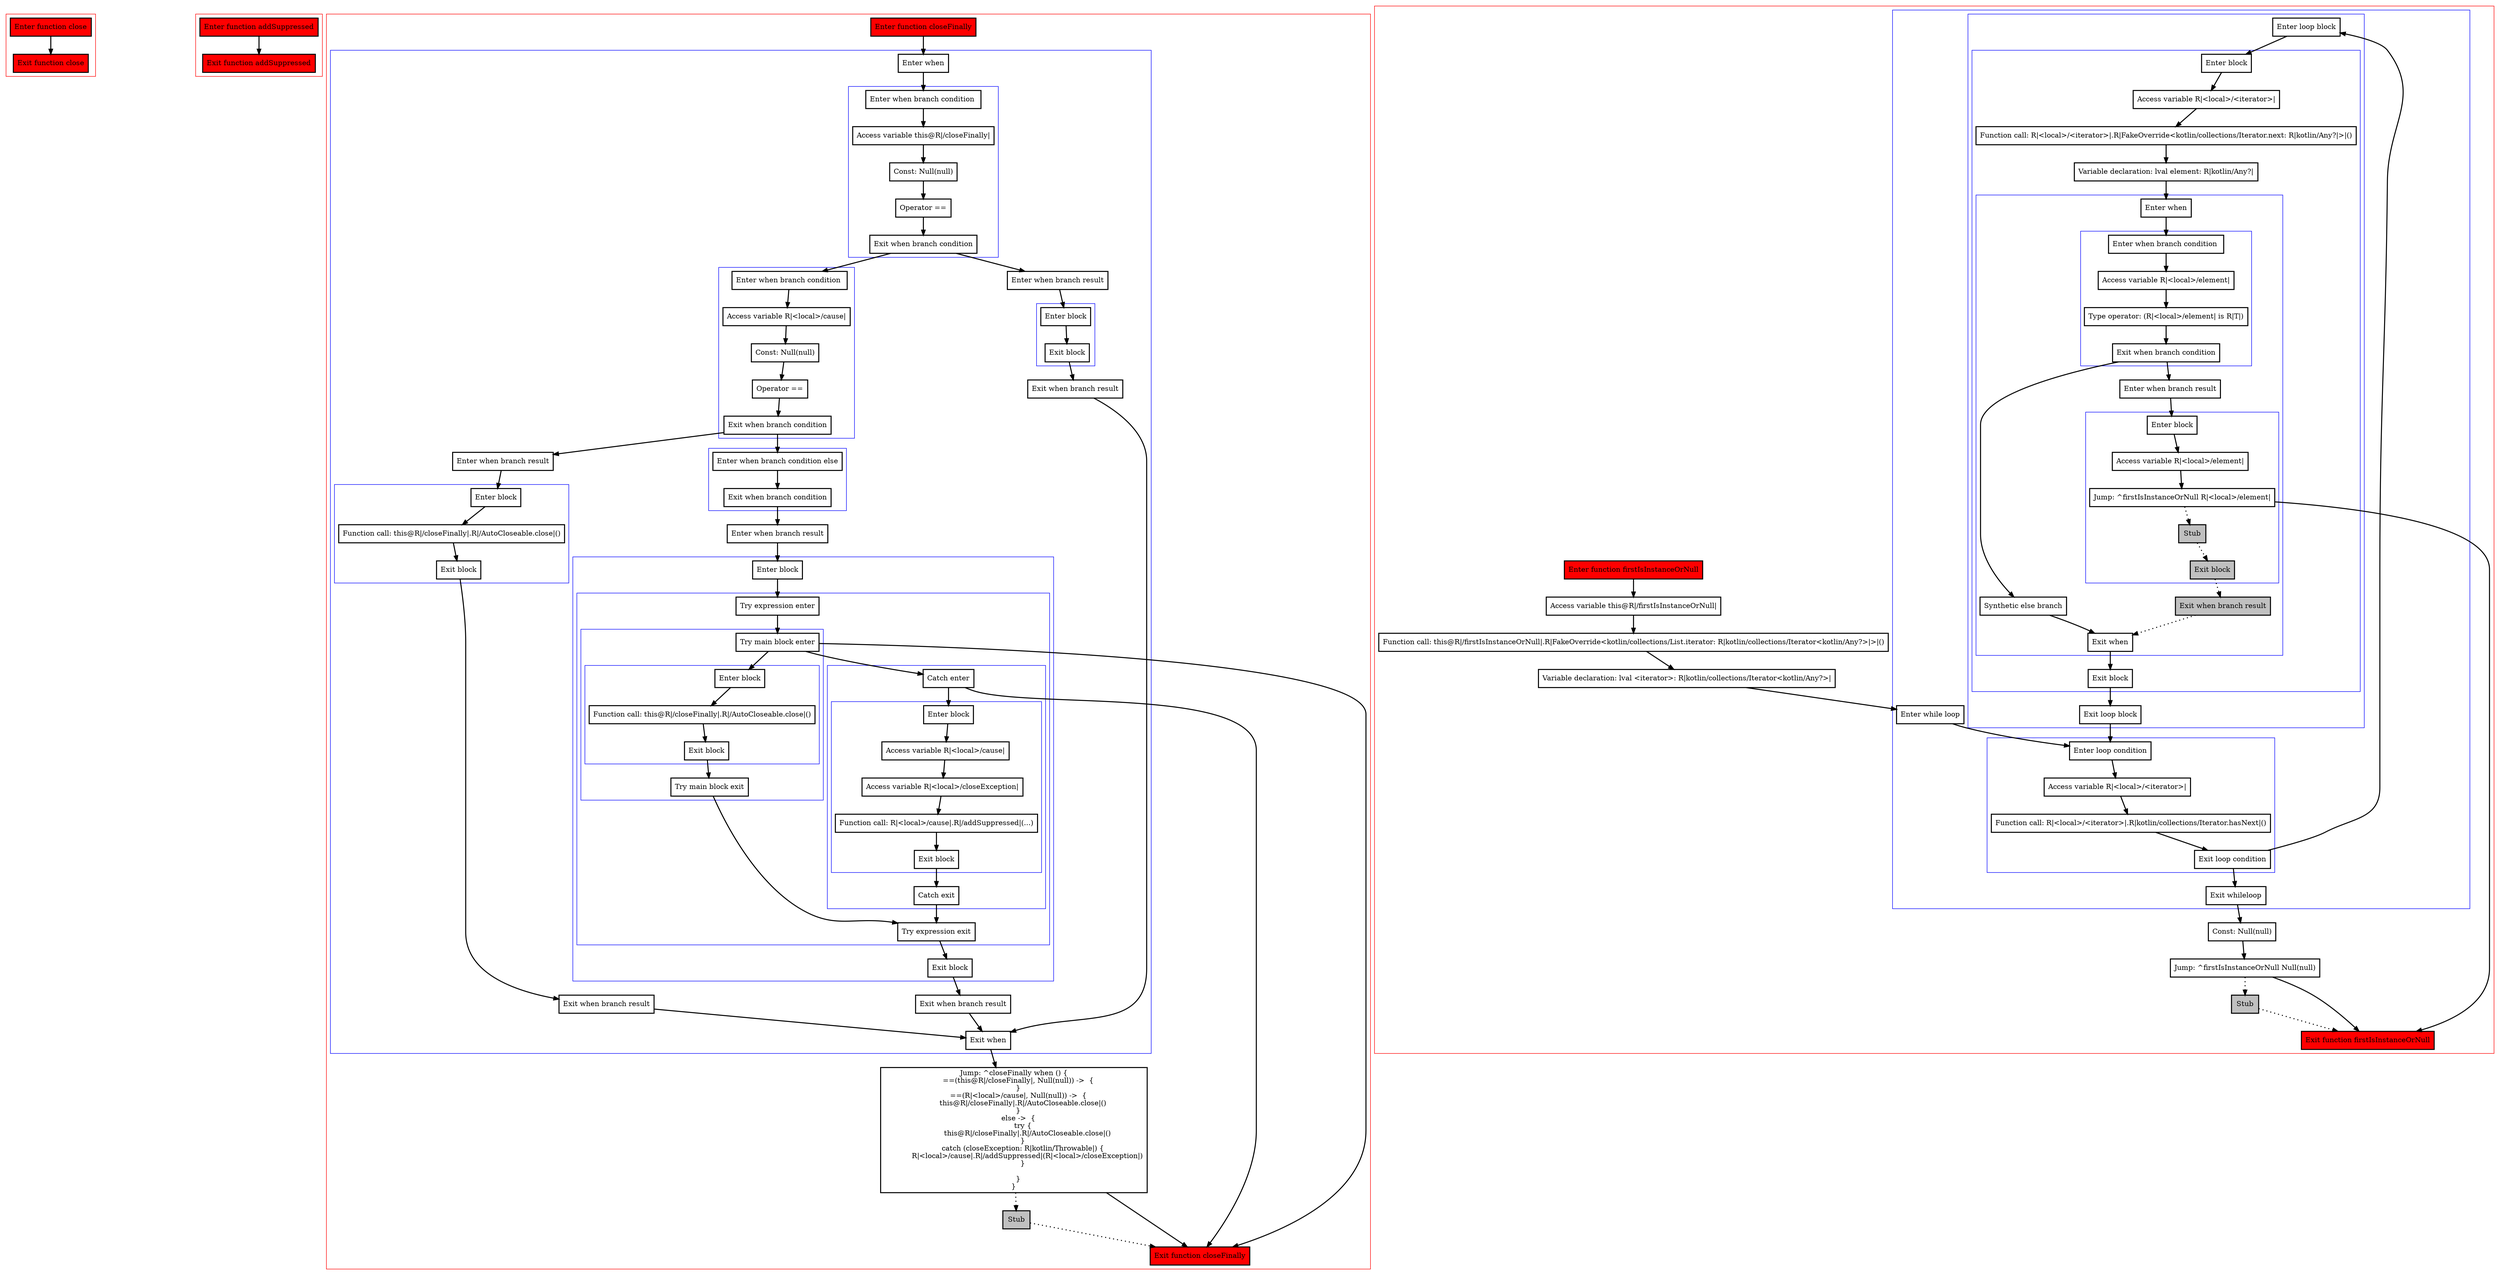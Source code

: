 digraph complex_kt {
    graph [nodesep=3]
    node [shape=box penwidth=2]
    edge [penwidth=2]

    subgraph cluster_0 {
        color=red
        0 [label="Enter function close" style="filled" fillcolor=red];
        1 [label="Exit function close" style="filled" fillcolor=red];
    }

    0 -> {1};

    subgraph cluster_1 {
        color=red
        2 [label="Enter function addSuppressed" style="filled" fillcolor=red];
        3 [label="Exit function addSuppressed" style="filled" fillcolor=red];
    }

    2 -> {3};

    subgraph cluster_2 {
        color=red
        4 [label="Enter function closeFinally" style="filled" fillcolor=red];
        subgraph cluster_3 {
            color=blue
            5 [label="Enter when"];
            subgraph cluster_4 {
                color=blue
                6 [label="Enter when branch condition "];
                7 [label="Access variable this@R|/closeFinally|"];
                8 [label="Const: Null(null)"];
                9 [label="Operator =="];
                10 [label="Exit when branch condition"];
            }
            subgraph cluster_5 {
                color=blue
                11 [label="Enter when branch condition "];
                12 [label="Access variable R|<local>/cause|"];
                13 [label="Const: Null(null)"];
                14 [label="Operator =="];
                15 [label="Exit when branch condition"];
            }
            subgraph cluster_6 {
                color=blue
                16 [label="Enter when branch condition else"];
                17 [label="Exit when branch condition"];
            }
            18 [label="Enter when branch result"];
            subgraph cluster_7 {
                color=blue
                19 [label="Enter block"];
                subgraph cluster_8 {
                    color=blue
                    20 [label="Try expression enter"];
                    subgraph cluster_9 {
                        color=blue
                        21 [label="Try main block enter"];
                        subgraph cluster_10 {
                            color=blue
                            22 [label="Enter block"];
                            23 [label="Function call: this@R|/closeFinally|.R|/AutoCloseable.close|()"];
                            24 [label="Exit block"];
                        }
                        25 [label="Try main block exit"];
                    }
                    subgraph cluster_11 {
                        color=blue
                        26 [label="Catch enter"];
                        subgraph cluster_12 {
                            color=blue
                            27 [label="Enter block"];
                            28 [label="Access variable R|<local>/cause|"];
                            29 [label="Access variable R|<local>/closeException|"];
                            30 [label="Function call: R|<local>/cause|.R|/addSuppressed|(...)"];
                            31 [label="Exit block"];
                        }
                        32 [label="Catch exit"];
                    }
                    33 [label="Try expression exit"];
                }
                34 [label="Exit block"];
            }
            35 [label="Exit when branch result"];
            36 [label="Enter when branch result"];
            subgraph cluster_13 {
                color=blue
                37 [label="Enter block"];
                38 [label="Function call: this@R|/closeFinally|.R|/AutoCloseable.close|()"];
                39 [label="Exit block"];
            }
            40 [label="Exit when branch result"];
            41 [label="Enter when branch result"];
            subgraph cluster_14 {
                color=blue
                42 [label="Enter block"];
                43 [label="Exit block"];
            }
            44 [label="Exit when branch result"];
            45 [label="Exit when"];
        }
        46 [label="Jump: ^closeFinally when () {
    ==(this@R|/closeFinally|, Null(null)) ->  {
    }
    ==(R|<local>/cause|, Null(null)) ->  {
        this@R|/closeFinally|.R|/AutoCloseable.close|()
    }
    else ->  {
        try {
            this@R|/closeFinally|.R|/AutoCloseable.close|()
        }
        catch (closeException: R|kotlin/Throwable|) {
            R|<local>/cause|.R|/addSuppressed|(R|<local>/closeException|)
        }

    }
}
"];
        47 [label="Stub" style="filled" fillcolor=gray];
        48 [label="Exit function closeFinally" style="filled" fillcolor=red];
    }

    4 -> {5};
    5 -> {6};
    6 -> {7};
    7 -> {8};
    8 -> {9};
    9 -> {10};
    10 -> {41 11};
    11 -> {12};
    12 -> {13};
    13 -> {14};
    14 -> {15};
    15 -> {36 16};
    16 -> {17};
    17 -> {18};
    18 -> {19};
    19 -> {20};
    20 -> {21};
    21 -> {48 26 22};
    22 -> {23};
    23 -> {24};
    24 -> {25};
    25 -> {33};
    26 -> {48 27};
    27 -> {28};
    28 -> {29};
    29 -> {30};
    30 -> {31};
    31 -> {32};
    32 -> {33};
    33 -> {34};
    34 -> {35};
    35 -> {45};
    36 -> {37};
    37 -> {38};
    38 -> {39};
    39 -> {40};
    40 -> {45};
    41 -> {42};
    42 -> {43};
    43 -> {44};
    44 -> {45};
    45 -> {46};
    46 -> {48};
    46 -> {47} [style=dotted];
    47 -> {48} [style=dotted];

    subgraph cluster_15 {
        color=red
        49 [label="Enter function firstIsInstanceOrNull" style="filled" fillcolor=red];
        50 [label="Access variable this@R|/firstIsInstanceOrNull|"];
        51 [label="Function call: this@R|/firstIsInstanceOrNull|.R|FakeOverride<kotlin/collections/List.iterator: R|kotlin/collections/Iterator<kotlin/Any?>|>|()"];
        52 [label="Variable declaration: lval <iterator>: R|kotlin/collections/Iterator<kotlin/Any?>|"];
        subgraph cluster_16 {
            color=blue
            53 [label="Enter while loop"];
            subgraph cluster_17 {
                color=blue
                54 [label="Enter loop condition"];
                55 [label="Access variable R|<local>/<iterator>|"];
                56 [label="Function call: R|<local>/<iterator>|.R|kotlin/collections/Iterator.hasNext|()"];
                57 [label="Exit loop condition"];
            }
            subgraph cluster_18 {
                color=blue
                58 [label="Enter loop block"];
                subgraph cluster_19 {
                    color=blue
                    59 [label="Enter block"];
                    60 [label="Access variable R|<local>/<iterator>|"];
                    61 [label="Function call: R|<local>/<iterator>|.R|FakeOverride<kotlin/collections/Iterator.next: R|kotlin/Any?|>|()"];
                    62 [label="Variable declaration: lval element: R|kotlin/Any?|"];
                    subgraph cluster_20 {
                        color=blue
                        63 [label="Enter when"];
                        subgraph cluster_21 {
                            color=blue
                            64 [label="Enter when branch condition "];
                            65 [label="Access variable R|<local>/element|"];
                            66 [label="Type operator: (R|<local>/element| is R|T|)"];
                            67 [label="Exit when branch condition"];
                        }
                        68 [label="Synthetic else branch"];
                        69 [label="Enter when branch result"];
                        subgraph cluster_22 {
                            color=blue
                            70 [label="Enter block"];
                            71 [label="Access variable R|<local>/element|"];
                            72 [label="Jump: ^firstIsInstanceOrNull R|<local>/element|"];
                            73 [label="Stub" style="filled" fillcolor=gray];
                            74 [label="Exit block" style="filled" fillcolor=gray];
                        }
                        75 [label="Exit when branch result" style="filled" fillcolor=gray];
                        76 [label="Exit when"];
                    }
                    77 [label="Exit block"];
                }
                78 [label="Exit loop block"];
            }
            79 [label="Exit whileloop"];
        }
        80 [label="Const: Null(null)"];
        81 [label="Jump: ^firstIsInstanceOrNull Null(null)"];
        82 [label="Stub" style="filled" fillcolor=gray];
        83 [label="Exit function firstIsInstanceOrNull" style="filled" fillcolor=red];
    }

    49 -> {50};
    50 -> {51};
    51 -> {52};
    52 -> {53};
    53 -> {54};
    54 -> {55};
    55 -> {56};
    56 -> {57};
    57 -> {79 58};
    58 -> {59};
    59 -> {60};
    60 -> {61};
    61 -> {62};
    62 -> {63};
    63 -> {64};
    64 -> {65};
    65 -> {66};
    66 -> {67};
    67 -> {69 68};
    68 -> {76};
    69 -> {70};
    70 -> {71};
    71 -> {72};
    72 -> {83};
    72 -> {73} [style=dotted];
    73 -> {74} [style=dotted];
    74 -> {75} [style=dotted];
    75 -> {76} [style=dotted];
    76 -> {77};
    77 -> {78};
    78 -> {54};
    79 -> {80};
    80 -> {81};
    81 -> {83};
    81 -> {82} [style=dotted];
    82 -> {83} [style=dotted];

}
